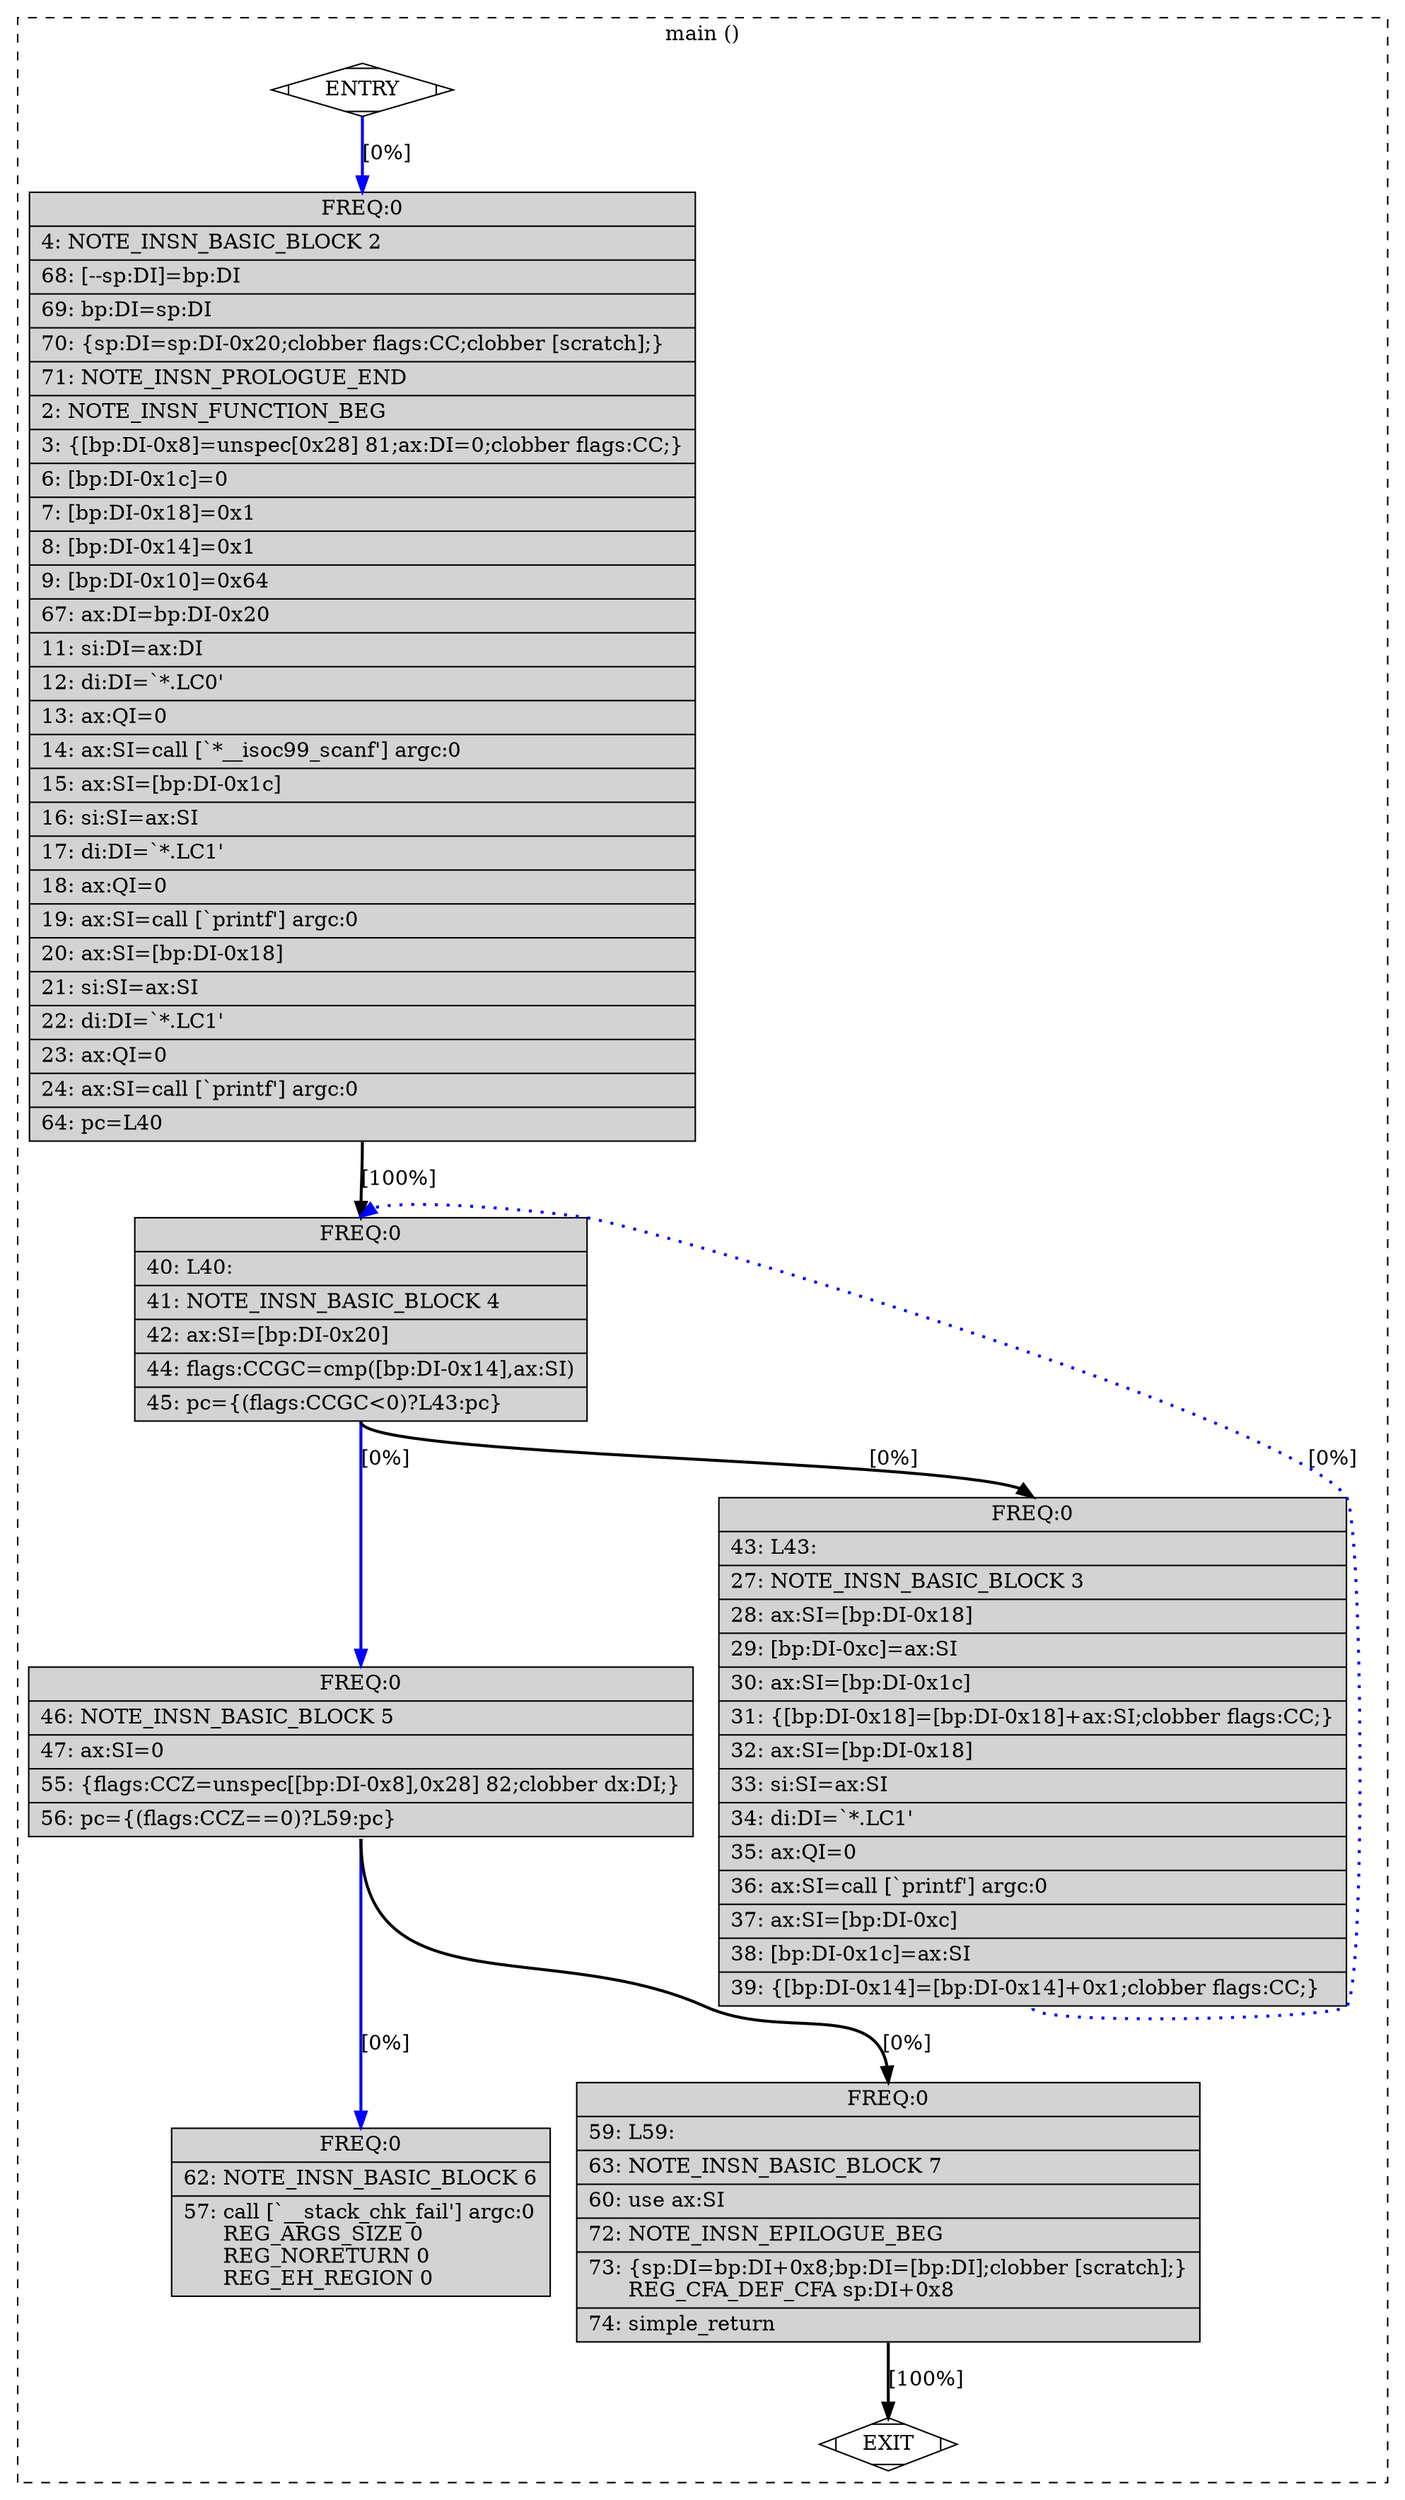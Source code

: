 digraph "main.c.299r.alignments" {
overlap=false;
subgraph "cluster_main" {
	style="dashed";
	color="black";
	label="main ()";
	fn_0_basic_block_0 [shape=Mdiamond,style=filled,fillcolor=white,label="ENTRY"];

	fn_0_basic_block_2 [shape=record,style=filled,fillcolor=lightgrey,label="{ FREQ:0 |\ \ \ \ 4:\ NOTE_INSN_BASIC_BLOCK\ 2\l\
|\ \ \ 68:\ [--sp:DI]=bp:DI\l\
|\ \ \ 69:\ bp:DI=sp:DI\l\
|\ \ \ 70:\ \{sp:DI=sp:DI-0x20;clobber\ flags:CC;clobber\ [scratch];\}\l\
|\ \ \ 71:\ NOTE_INSN_PROLOGUE_END\l\
|\ \ \ \ 2:\ NOTE_INSN_FUNCTION_BEG\l\
|\ \ \ \ 3:\ \{[bp:DI-0x8]=unspec[0x28]\ 81;ax:DI=0;clobber\ flags:CC;\}\l\
|\ \ \ \ 6:\ [bp:DI-0x1c]=0\l\
|\ \ \ \ 7:\ [bp:DI-0x18]=0x1\l\
|\ \ \ \ 8:\ [bp:DI-0x14]=0x1\l\
|\ \ \ \ 9:\ [bp:DI-0x10]=0x64\l\
|\ \ \ 67:\ ax:DI=bp:DI-0x20\l\
|\ \ \ 11:\ si:DI=ax:DI\l\
|\ \ \ 12:\ di:DI=`*.LC0'\l\
|\ \ \ 13:\ ax:QI=0\l\
|\ \ \ 14:\ ax:SI=call\ [`*__isoc99_scanf']\ argc:0\l\
|\ \ \ 15:\ ax:SI=[bp:DI-0x1c]\l\
|\ \ \ 16:\ si:SI=ax:SI\l\
|\ \ \ 17:\ di:DI=`*.LC1'\l\
|\ \ \ 18:\ ax:QI=0\l\
|\ \ \ 19:\ ax:SI=call\ [`printf']\ argc:0\l\
|\ \ \ 20:\ ax:SI=[bp:DI-0x18]\l\
|\ \ \ 21:\ si:SI=ax:SI\l\
|\ \ \ 22:\ di:DI=`*.LC1'\l\
|\ \ \ 23:\ ax:QI=0\l\
|\ \ \ 24:\ ax:SI=call\ [`printf']\ argc:0\l\
|\ \ \ 64:\ pc=L40\l\
}"];

	fn_0_basic_block_4 [shape=record,style=filled,fillcolor=lightgrey,label="{ FREQ:0 |\ \ \ 40:\ L40:\l\
|\ \ \ 41:\ NOTE_INSN_BASIC_BLOCK\ 4\l\
|\ \ \ 42:\ ax:SI=[bp:DI-0x20]\l\
|\ \ \ 44:\ flags:CCGC=cmp([bp:DI-0x14],ax:SI)\l\
|\ \ \ 45:\ pc=\{(flags:CCGC\<0)?L43:pc\}\l\
}"];

	fn_0_basic_block_5 [shape=record,style=filled,fillcolor=lightgrey,label="{ FREQ:0 |\ \ \ 46:\ NOTE_INSN_BASIC_BLOCK\ 5\l\
|\ \ \ 47:\ ax:SI=0\l\
|\ \ \ 55:\ \{flags:CCZ=unspec[[bp:DI-0x8],0x28]\ 82;clobber\ dx:DI;\}\l\
|\ \ \ 56:\ pc=\{(flags:CCZ==0)?L59:pc\}\l\
}"];

	fn_0_basic_block_6 [shape=record,style=filled,fillcolor=lightgrey,label="{ FREQ:0 |\ \ \ 62:\ NOTE_INSN_BASIC_BLOCK\ 6\l\
|\ \ \ 57:\ call\ [`__stack_chk_fail']\ argc:0\l\
\ \ \ \ \ \ REG_ARGS_SIZE\ 0\l\
\ \ \ \ \ \ REG_NORETURN\ 0\l\
\ \ \ \ \ \ REG_EH_REGION\ 0\l\
}"];

	fn_0_basic_block_7 [shape=record,style=filled,fillcolor=lightgrey,label="{ FREQ:0 |\ \ \ 59:\ L59:\l\
|\ \ \ 63:\ NOTE_INSN_BASIC_BLOCK\ 7\l\
|\ \ \ 60:\ use\ ax:SI\l\
|\ \ \ 72:\ NOTE_INSN_EPILOGUE_BEG\l\
|\ \ \ 73:\ \{sp:DI=bp:DI+0x8;bp:DI=[bp:DI];clobber\ [scratch];\}\l\
\ \ \ \ \ \ REG_CFA_DEF_CFA\ sp:DI+0x8\l\
|\ \ \ 74:\ simple_return\l\
}"];

	fn_0_basic_block_3 [shape=record,style=filled,fillcolor=lightgrey,label="{ FREQ:0 |\ \ \ 43:\ L43:\l\
|\ \ \ 27:\ NOTE_INSN_BASIC_BLOCK\ 3\l\
|\ \ \ 28:\ ax:SI=[bp:DI-0x18]\l\
|\ \ \ 29:\ [bp:DI-0xc]=ax:SI\l\
|\ \ \ 30:\ ax:SI=[bp:DI-0x1c]\l\
|\ \ \ 31:\ \{[bp:DI-0x18]=[bp:DI-0x18]+ax:SI;clobber\ flags:CC;\}\l\
|\ \ \ 32:\ ax:SI=[bp:DI-0x18]\l\
|\ \ \ 33:\ si:SI=ax:SI\l\
|\ \ \ 34:\ di:DI=`*.LC1'\l\
|\ \ \ 35:\ ax:QI=0\l\
|\ \ \ 36:\ ax:SI=call\ [`printf']\ argc:0\l\
|\ \ \ 37:\ ax:SI=[bp:DI-0xc]\l\
|\ \ \ 38:\ [bp:DI-0x1c]=ax:SI\l\
|\ \ \ 39:\ \{[bp:DI-0x14]=[bp:DI-0x14]+0x1;clobber\ flags:CC;\}\l\
}"];

	fn_0_basic_block_1 [shape=Mdiamond,style=filled,fillcolor=white,label="EXIT"];

	fn_0_basic_block_0:s -> fn_0_basic_block_2:n [style="solid,bold",color=blue,weight=100,constraint=true, label="[0%]"];
	fn_0_basic_block_2:s -> fn_0_basic_block_4:n [style="solid,bold",color=black,weight=10,constraint=true, label="[100%]"];
	fn_0_basic_block_3:s -> fn_0_basic_block_4:n [style="dotted,bold",color=blue,weight=10,constraint=false, label="[0%]"];
	fn_0_basic_block_4:s -> fn_0_basic_block_3:n [style="solid,bold",color=black,weight=10,constraint=true, label="[0%]"];
	fn_0_basic_block_4:s -> fn_0_basic_block_5:n [style="solid,bold",color=blue,weight=100,constraint=true, label="[0%]"];
	fn_0_basic_block_5:s -> fn_0_basic_block_7:n [style="solid,bold",color=black,weight=10,constraint=true, label="[0%]"];
	fn_0_basic_block_5:s -> fn_0_basic_block_6:n [style="solid,bold",color=blue,weight=100,constraint=true, label="[0%]"];
	fn_0_basic_block_7:s -> fn_0_basic_block_1:n [style="solid,bold",color=black,weight=10,constraint=true, label="[100%]"];
	fn_0_basic_block_0:s -> fn_0_basic_block_1:n [style="invis",constraint=true];
}
}
